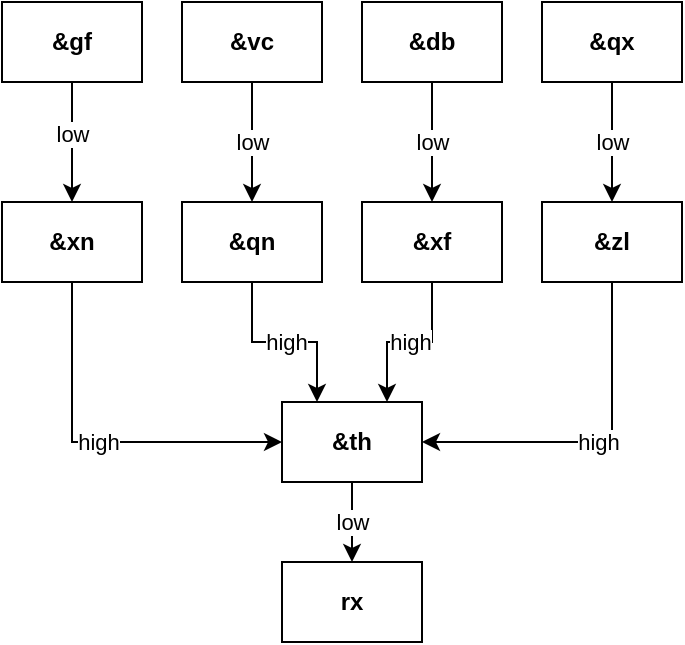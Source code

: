 <mxfile version="22.1.16" type="device" pages="5">
  <diagram name="rx" id="Zl5INFyiHqyWrr07woZi">
    <mxGraphModel dx="995" dy="591" grid="1" gridSize="10" guides="1" tooltips="1" connect="1" arrows="1" fold="1" page="1" pageScale="1" pageWidth="850" pageHeight="1100" math="0" shadow="0">
      <root>
        <mxCell id="0" />
        <mxCell id="1" parent="0" />
        <mxCell id="AuckySKjeot--S4yMJMS-1" value="rx" style="rounded=0;whiteSpace=wrap;html=1;fontStyle=1" vertex="1" parent="1">
          <mxGeometry x="410" y="350" width="70" height="40" as="geometry" />
        </mxCell>
        <mxCell id="AuckySKjeot--S4yMJMS-3" value="low" style="edgeStyle=orthogonalEdgeStyle;rounded=0;orthogonalLoop=1;jettySize=auto;html=1;exitX=0.5;exitY=1;exitDx=0;exitDy=0;entryX=0.5;entryY=0;entryDx=0;entryDy=0;" edge="1" parent="1" source="AuckySKjeot--S4yMJMS-2" target="AuckySKjeot--S4yMJMS-1">
          <mxGeometry relative="1" as="geometry" />
        </mxCell>
        <mxCell id="AuckySKjeot--S4yMJMS-2" value="&amp;amp;th" style="rounded=0;whiteSpace=wrap;html=1;fontStyle=1" vertex="1" parent="1">
          <mxGeometry x="410" y="270" width="70" height="40" as="geometry" />
        </mxCell>
        <mxCell id="AuckySKjeot--S4yMJMS-9" value="high" style="edgeStyle=orthogonalEdgeStyle;rounded=0;orthogonalLoop=1;jettySize=auto;html=1;exitX=0.5;exitY=1;exitDx=0;exitDy=0;entryX=0;entryY=0.5;entryDx=0;entryDy=0;" edge="1" parent="1" source="AuckySKjeot--S4yMJMS-4" target="AuckySKjeot--S4yMJMS-2">
          <mxGeometry relative="1" as="geometry" />
        </mxCell>
        <mxCell id="AuckySKjeot--S4yMJMS-4" value="&amp;amp;xn" style="rounded=0;whiteSpace=wrap;html=1;fontStyle=1" vertex="1" parent="1">
          <mxGeometry x="270" y="170" width="70" height="40" as="geometry" />
        </mxCell>
        <mxCell id="AuckySKjeot--S4yMJMS-8" value="high" style="edgeStyle=orthogonalEdgeStyle;rounded=0;orthogonalLoop=1;jettySize=auto;html=1;exitX=0.5;exitY=1;exitDx=0;exitDy=0;entryX=0.25;entryY=0;entryDx=0;entryDy=0;" edge="1" parent="1" source="AuckySKjeot--S4yMJMS-5" target="AuckySKjeot--S4yMJMS-2">
          <mxGeometry relative="1" as="geometry" />
        </mxCell>
        <mxCell id="AuckySKjeot--S4yMJMS-5" value="&amp;amp;qn" style="rounded=0;whiteSpace=wrap;html=1;fontStyle=1" vertex="1" parent="1">
          <mxGeometry x="360" y="170" width="70" height="40" as="geometry" />
        </mxCell>
        <mxCell id="AuckySKjeot--S4yMJMS-10" value="high" style="edgeStyle=orthogonalEdgeStyle;rounded=0;orthogonalLoop=1;jettySize=auto;html=1;exitX=0.5;exitY=1;exitDx=0;exitDy=0;entryX=0.75;entryY=0;entryDx=0;entryDy=0;" edge="1" parent="1" source="AuckySKjeot--S4yMJMS-6" target="AuckySKjeot--S4yMJMS-2">
          <mxGeometry relative="1" as="geometry" />
        </mxCell>
        <mxCell id="AuckySKjeot--S4yMJMS-6" value="&amp;amp;xf" style="rounded=0;whiteSpace=wrap;html=1;fontStyle=1" vertex="1" parent="1">
          <mxGeometry x="450" y="170" width="70" height="40" as="geometry" />
        </mxCell>
        <mxCell id="AuckySKjeot--S4yMJMS-11" value="high" style="edgeStyle=orthogonalEdgeStyle;rounded=0;orthogonalLoop=1;jettySize=auto;html=1;exitX=0.5;exitY=1;exitDx=0;exitDy=0;entryX=1;entryY=0.5;entryDx=0;entryDy=0;" edge="1" parent="1" source="AuckySKjeot--S4yMJMS-7" target="AuckySKjeot--S4yMJMS-2">
          <mxGeometry relative="1" as="geometry" />
        </mxCell>
        <mxCell id="AuckySKjeot--S4yMJMS-7" value="&amp;amp;zl" style="rounded=0;whiteSpace=wrap;html=1;fontStyle=1" vertex="1" parent="1">
          <mxGeometry x="540" y="170" width="70" height="40" as="geometry" />
        </mxCell>
        <mxCell id="AuckySKjeot--S4yMJMS-16" style="edgeStyle=orthogonalEdgeStyle;rounded=0;orthogonalLoop=1;jettySize=auto;html=1;exitX=0.5;exitY=1;exitDx=0;exitDy=0;entryX=0.5;entryY=0;entryDx=0;entryDy=0;" edge="1" parent="1" source="AuckySKjeot--S4yMJMS-12" target="AuckySKjeot--S4yMJMS-4">
          <mxGeometry relative="1" as="geometry" />
        </mxCell>
        <mxCell id="AuckySKjeot--S4yMJMS-20" value="low" style="edgeLabel;html=1;align=center;verticalAlign=middle;resizable=0;points=[];" vertex="1" connectable="0" parent="AuckySKjeot--S4yMJMS-16">
          <mxGeometry x="-0.144" relative="1" as="geometry">
            <mxPoint as="offset" />
          </mxGeometry>
        </mxCell>
        <mxCell id="AuckySKjeot--S4yMJMS-12" value="&amp;amp;gf" style="rounded=0;whiteSpace=wrap;html=1;fontStyle=1" vertex="1" parent="1">
          <mxGeometry x="270" y="70" width="70" height="40" as="geometry" />
        </mxCell>
        <mxCell id="AuckySKjeot--S4yMJMS-17" value="low" style="edgeStyle=orthogonalEdgeStyle;rounded=0;orthogonalLoop=1;jettySize=auto;html=1;exitX=0.5;exitY=1;exitDx=0;exitDy=0;entryX=0.5;entryY=0;entryDx=0;entryDy=0;" edge="1" parent="1" source="AuckySKjeot--S4yMJMS-13" target="AuckySKjeot--S4yMJMS-5">
          <mxGeometry relative="1" as="geometry" />
        </mxCell>
        <mxCell id="AuckySKjeot--S4yMJMS-13" value="&amp;amp;vc" style="rounded=0;whiteSpace=wrap;html=1;fontStyle=1" vertex="1" parent="1">
          <mxGeometry x="360" y="70" width="70" height="40" as="geometry" />
        </mxCell>
        <mxCell id="AuckySKjeot--S4yMJMS-18" value="low" style="edgeStyle=orthogonalEdgeStyle;rounded=0;orthogonalLoop=1;jettySize=auto;html=1;exitX=0.5;exitY=1;exitDx=0;exitDy=0;entryX=0.5;entryY=0;entryDx=0;entryDy=0;" edge="1" parent="1" source="AuckySKjeot--S4yMJMS-14" target="AuckySKjeot--S4yMJMS-6">
          <mxGeometry relative="1" as="geometry" />
        </mxCell>
        <mxCell id="AuckySKjeot--S4yMJMS-14" value="&amp;amp;db" style="rounded=0;whiteSpace=wrap;html=1;fontStyle=1" vertex="1" parent="1">
          <mxGeometry x="450" y="70" width="70" height="40" as="geometry" />
        </mxCell>
        <mxCell id="AuckySKjeot--S4yMJMS-19" value="low" style="edgeStyle=orthogonalEdgeStyle;rounded=0;orthogonalLoop=1;jettySize=auto;html=1;exitX=0.5;exitY=1;exitDx=0;exitDy=0;entryX=0.5;entryY=0;entryDx=0;entryDy=0;" edge="1" parent="1" source="AuckySKjeot--S4yMJMS-15" target="AuckySKjeot--S4yMJMS-7">
          <mxGeometry relative="1" as="geometry" />
        </mxCell>
        <mxCell id="AuckySKjeot--S4yMJMS-15" value="&amp;amp;qx" style="rounded=0;whiteSpace=wrap;html=1;fontStyle=1" vertex="1" parent="1">
          <mxGeometry x="540" y="70" width="70" height="40" as="geometry" />
        </mxCell>
        <mxCell id="AuckySKjeot--S4yMJMS-77" value="low" style="edgeStyle=orthogonalEdgeStyle;rounded=0;orthogonalLoop=1;jettySize=auto;html=1;exitX=0.5;exitY=0;exitDx=0;exitDy=0;entryX=0.75;entryY=1;entryDx=0;entryDy=0;" edge="1" parent="1" source="AuckySKjeot--S4yMJMS-76">
          <mxGeometry relative="1" as="geometry">
            <mxPoint x="102.5" y="-30" as="targetPoint" />
          </mxGeometry>
        </mxCell>
      </root>
    </mxGraphModel>
  </diagram>
  <diagram id="so0QNid_KabY8GoFWS67" name="gf">
    <mxGraphModel dx="2044" dy="709" grid="1" gridSize="10" guides="1" tooltips="1" connect="1" arrows="1" fold="1" page="1" pageScale="1" pageWidth="850" pageHeight="1100" math="0" shadow="0">
      <root>
        <mxCell id="0" />
        <mxCell id="1" parent="0" />
        <mxCell id="a_MaoqPjlTy-i7oE1yRO-1" value="low" style="edgeStyle=orthogonalEdgeStyle;rounded=0;orthogonalLoop=1;jettySize=auto;html=1;exitX=1;exitY=0.5;exitDx=0;exitDy=0;entryX=0;entryY=0.5;entryDx=0;entryDy=0;" edge="1" parent="1" source="a_MaoqPjlTy-i7oE1yRO-2" target="a_MaoqPjlTy-i7oE1yRO-5">
          <mxGeometry relative="1" as="geometry" />
        </mxCell>
        <mxCell id="a_MaoqPjlTy-i7oE1yRO-2" value="broadcaster" style="rounded=0;whiteSpace=wrap;html=1;fontStyle=1" vertex="1" parent="1">
          <mxGeometry x="-370" y="890" width="70" height="40" as="geometry" />
        </mxCell>
        <mxCell id="a_MaoqPjlTy-i7oE1yRO-3" value="" style="edgeStyle=orthogonalEdgeStyle;rounded=0;orthogonalLoop=1;jettySize=auto;html=1;exitX=0.5;exitY=1;exitDx=0;exitDy=0;entryX=0.5;entryY=0;entryDx=0;entryDy=0;" edge="1" parent="1" source="a_MaoqPjlTy-i7oE1yRO-5" target="a_MaoqPjlTy-i7oE1yRO-8">
          <mxGeometry relative="1" as="geometry">
            <mxPoint as="offset" />
          </mxGeometry>
        </mxCell>
        <mxCell id="a_MaoqPjlTy-i7oE1yRO-4" value="high" style="rounded=0;orthogonalLoop=1;jettySize=auto;html=1;exitX=1;exitY=1;exitDx=0;exitDy=0;entryX=0;entryY=0.25;entryDx=0;entryDy=0;" edge="1" parent="1" source="a_MaoqPjlTy-i7oE1yRO-5" target="a_MaoqPjlTy-i7oE1yRO-36">
          <mxGeometry relative="1" as="geometry" />
        </mxCell>
        <mxCell id="a_MaoqPjlTy-i7oE1yRO-5" value="sr&amp;nbsp;" style="rounded=0;whiteSpace=wrap;html=1;fontStyle=1;" vertex="1" parent="1">
          <mxGeometry x="-230" y="890" width="70" height="40" as="geometry" />
        </mxCell>
        <mxCell id="a_MaoqPjlTy-i7oE1yRO-6" style="edgeStyle=orthogonalEdgeStyle;rounded=0;orthogonalLoop=1;jettySize=auto;html=1;exitX=0.5;exitY=1;exitDx=0;exitDy=0;entryX=0.5;entryY=0;entryDx=0;entryDy=0;" edge="1" parent="1" source="a_MaoqPjlTy-i7oE1yRO-8" target="a_MaoqPjlTy-i7oE1yRO-10">
          <mxGeometry relative="1" as="geometry" />
        </mxCell>
        <mxCell id="a_MaoqPjlTy-i7oE1yRO-7" style="rounded=0;orthogonalLoop=1;jettySize=auto;html=1;exitX=1;exitY=0.5;exitDx=0;exitDy=0;entryX=0;entryY=0.5;entryDx=0;entryDy=0;" edge="1" parent="1" source="a_MaoqPjlTy-i7oE1yRO-8" target="a_MaoqPjlTy-i7oE1yRO-36">
          <mxGeometry relative="1" as="geometry" />
        </mxCell>
        <mxCell id="a_MaoqPjlTy-i7oE1yRO-8" value="vl" style="rounded=0;whiteSpace=wrap;html=1;fontStyle=1;" vertex="1" parent="1">
          <mxGeometry x="-230" y="970" width="70" height="40" as="geometry" />
        </mxCell>
        <mxCell id="a_MaoqPjlTy-i7oE1yRO-9" style="edgeStyle=orthogonalEdgeStyle;rounded=0;orthogonalLoop=1;jettySize=auto;html=1;exitX=1;exitY=0.5;exitDx=0;exitDy=0;entryX=0;entryY=0.5;entryDx=0;entryDy=0;" edge="1" parent="1" source="a_MaoqPjlTy-i7oE1yRO-10" target="a_MaoqPjlTy-i7oE1yRO-13">
          <mxGeometry relative="1" as="geometry" />
        </mxCell>
        <mxCell id="a_MaoqPjlTy-i7oE1yRO-10" value="fj" style="rounded=0;whiteSpace=wrap;html=1;fontStyle=1;" vertex="1" parent="1">
          <mxGeometry x="-230" y="1060" width="70" height="40" as="geometry" />
        </mxCell>
        <mxCell id="a_MaoqPjlTy-i7oE1yRO-11" style="edgeStyle=orthogonalEdgeStyle;rounded=0;orthogonalLoop=1;jettySize=auto;html=1;exitX=1;exitY=0.5;exitDx=0;exitDy=0;entryX=0;entryY=0.5;entryDx=0;entryDy=0;" edge="1" parent="1" source="a_MaoqPjlTy-i7oE1yRO-13" target="a_MaoqPjlTy-i7oE1yRO-16">
          <mxGeometry relative="1" as="geometry" />
        </mxCell>
        <mxCell id="a_MaoqPjlTy-i7oE1yRO-12" style="rounded=0;orthogonalLoop=1;jettySize=auto;html=1;exitX=0.5;exitY=0;exitDx=0;exitDy=0;entryX=0;entryY=0.75;entryDx=0;entryDy=0;" edge="1" parent="1" source="a_MaoqPjlTy-i7oE1yRO-13" target="a_MaoqPjlTy-i7oE1yRO-36">
          <mxGeometry relative="1" as="geometry" />
        </mxCell>
        <mxCell id="a_MaoqPjlTy-i7oE1yRO-13" value="zd" style="rounded=0;whiteSpace=wrap;html=1;fontStyle=1" vertex="1" parent="1">
          <mxGeometry x="-110" y="1060" width="70" height="40" as="geometry" />
        </mxCell>
        <mxCell id="a_MaoqPjlTy-i7oE1yRO-14" style="edgeStyle=orthogonalEdgeStyle;rounded=0;orthogonalLoop=1;jettySize=auto;html=1;exitX=1;exitY=0.5;exitDx=0;exitDy=0;entryX=0;entryY=0.5;entryDx=0;entryDy=0;" edge="1" parent="1" source="a_MaoqPjlTy-i7oE1yRO-16" target="a_MaoqPjlTy-i7oE1yRO-19">
          <mxGeometry relative="1" as="geometry" />
        </mxCell>
        <mxCell id="a_MaoqPjlTy-i7oE1yRO-15" style="rounded=0;orthogonalLoop=1;jettySize=auto;html=1;exitX=0.5;exitY=0;exitDx=0;exitDy=0;entryX=0.5;entryY=1;entryDx=0;entryDy=0;" edge="1" parent="1" source="a_MaoqPjlTy-i7oE1yRO-16" target="a_MaoqPjlTy-i7oE1yRO-36">
          <mxGeometry relative="1" as="geometry" />
        </mxCell>
        <mxCell id="a_MaoqPjlTy-i7oE1yRO-16" value="ln" style="rounded=0;whiteSpace=wrap;html=1;fontStyle=1" vertex="1" parent="1">
          <mxGeometry x="10" y="1060" width="70" height="40" as="geometry" />
        </mxCell>
        <mxCell id="a_MaoqPjlTy-i7oE1yRO-17" style="edgeStyle=orthogonalEdgeStyle;rounded=0;orthogonalLoop=1;jettySize=auto;html=1;exitX=1;exitY=0.5;exitDx=0;exitDy=0;entryX=0;entryY=0.5;entryDx=0;entryDy=0;" edge="1" parent="1" source="a_MaoqPjlTy-i7oE1yRO-19" target="a_MaoqPjlTy-i7oE1yRO-21">
          <mxGeometry relative="1" as="geometry" />
        </mxCell>
        <mxCell id="a_MaoqPjlTy-i7oE1yRO-18" style="rounded=0;orthogonalLoop=1;jettySize=auto;html=1;exitX=0.5;exitY=0;exitDx=0;exitDy=0;entryX=1;entryY=1;entryDx=0;entryDy=0;" edge="1" parent="1" source="a_MaoqPjlTy-i7oE1yRO-19" target="a_MaoqPjlTy-i7oE1yRO-36">
          <mxGeometry relative="1" as="geometry" />
        </mxCell>
        <mxCell id="a_MaoqPjlTy-i7oE1yRO-19" value="qq" style="rounded=0;whiteSpace=wrap;html=1;fontStyle=1" vertex="1" parent="1">
          <mxGeometry x="140" y="1060" width="70" height="40" as="geometry" />
        </mxCell>
        <mxCell id="a_MaoqPjlTy-i7oE1yRO-20" style="edgeStyle=orthogonalEdgeStyle;rounded=0;orthogonalLoop=1;jettySize=auto;html=1;exitX=0.5;exitY=0;exitDx=0;exitDy=0;entryX=0.5;entryY=1;entryDx=0;entryDy=0;" edge="1" parent="1" source="a_MaoqPjlTy-i7oE1yRO-21" target="a_MaoqPjlTy-i7oE1yRO-24">
          <mxGeometry relative="1" as="geometry" />
        </mxCell>
        <mxCell id="a_MaoqPjlTy-i7oE1yRO-21" value="qm" style="rounded=0;whiteSpace=wrap;html=1;fontStyle=1;" vertex="1" parent="1">
          <mxGeometry x="260" y="1060" width="70" height="40" as="geometry" />
        </mxCell>
        <mxCell id="a_MaoqPjlTy-i7oE1yRO-22" style="edgeStyle=orthogonalEdgeStyle;rounded=0;orthogonalLoop=1;jettySize=auto;html=1;exitX=0.5;exitY=0;exitDx=0;exitDy=0;entryX=0.5;entryY=1;entryDx=0;entryDy=0;" edge="1" parent="1" source="a_MaoqPjlTy-i7oE1yRO-24" target="a_MaoqPjlTy-i7oE1yRO-27">
          <mxGeometry relative="1" as="geometry" />
        </mxCell>
        <mxCell id="a_MaoqPjlTy-i7oE1yRO-23" style="rounded=0;orthogonalLoop=1;jettySize=auto;html=1;exitX=0;exitY=0.5;exitDx=0;exitDy=0;entryX=1;entryY=0.5;entryDx=0;entryDy=0;" edge="1" parent="1" source="a_MaoqPjlTy-i7oE1yRO-24" target="a_MaoqPjlTy-i7oE1yRO-36">
          <mxGeometry relative="1" as="geometry" />
        </mxCell>
        <mxCell id="a_MaoqPjlTy-i7oE1yRO-24" value="gm" style="rounded=0;whiteSpace=wrap;html=1;fontStyle=1" vertex="1" parent="1">
          <mxGeometry x="260" y="970" width="70" height="40" as="geometry" />
        </mxCell>
        <mxCell id="a_MaoqPjlTy-i7oE1yRO-25" style="edgeStyle=orthogonalEdgeStyle;rounded=0;orthogonalLoop=1;jettySize=auto;html=1;exitX=0;exitY=0.5;exitDx=0;exitDy=0;entryX=1;entryY=0.5;entryDx=0;entryDy=0;" edge="1" parent="1" source="a_MaoqPjlTy-i7oE1yRO-27" target="a_MaoqPjlTy-i7oE1yRO-30">
          <mxGeometry relative="1" as="geometry" />
        </mxCell>
        <mxCell id="a_MaoqPjlTy-i7oE1yRO-26" style="rounded=0;orthogonalLoop=1;jettySize=auto;html=1;exitX=0;exitY=1;exitDx=0;exitDy=0;entryX=1;entryY=0;entryDx=0;entryDy=0;" edge="1" parent="1" source="a_MaoqPjlTy-i7oE1yRO-27" target="a_MaoqPjlTy-i7oE1yRO-36">
          <mxGeometry relative="1" as="geometry" />
        </mxCell>
        <mxCell id="a_MaoqPjlTy-i7oE1yRO-27" value="tj" style="rounded=0;whiteSpace=wrap;html=1;fontStyle=1" vertex="1" parent="1">
          <mxGeometry x="260" y="890" width="70" height="40" as="geometry" />
        </mxCell>
        <mxCell id="a_MaoqPjlTy-i7oE1yRO-28" style="edgeStyle=orthogonalEdgeStyle;rounded=0;orthogonalLoop=1;jettySize=auto;html=1;exitX=0;exitY=0.5;exitDx=0;exitDy=0;entryX=1;entryY=0.5;entryDx=0;entryDy=0;" edge="1" parent="1" source="a_MaoqPjlTy-i7oE1yRO-30" target="a_MaoqPjlTy-i7oE1yRO-33">
          <mxGeometry relative="1" as="geometry" />
        </mxCell>
        <mxCell id="a_MaoqPjlTy-i7oE1yRO-29" style="rounded=0;orthogonalLoop=1;jettySize=auto;html=1;exitX=0.5;exitY=1;exitDx=0;exitDy=0;entryX=0.75;entryY=0;entryDx=0;entryDy=0;" edge="1" parent="1" source="a_MaoqPjlTy-i7oE1yRO-30" target="a_MaoqPjlTy-i7oE1yRO-36">
          <mxGeometry relative="1" as="geometry" />
        </mxCell>
        <mxCell id="a_MaoqPjlTy-i7oE1yRO-30" value="lc" style="rounded=0;whiteSpace=wrap;html=1;fontStyle=1" vertex="1" parent="1">
          <mxGeometry x="135" y="890" width="70" height="40" as="geometry" />
        </mxCell>
        <mxCell id="a_MaoqPjlTy-i7oE1yRO-31" style="edgeStyle=orthogonalEdgeStyle;rounded=0;orthogonalLoop=1;jettySize=auto;html=1;exitX=0;exitY=0.5;exitDx=0;exitDy=0;entryX=1;entryY=0.5;entryDx=0;entryDy=0;" edge="1" parent="1" source="a_MaoqPjlTy-i7oE1yRO-33" target="a_MaoqPjlTy-i7oE1yRO-35">
          <mxGeometry relative="1" as="geometry" />
        </mxCell>
        <mxCell id="a_MaoqPjlTy-i7oE1yRO-32" style="rounded=0;orthogonalLoop=1;jettySize=auto;html=1;exitX=0.5;exitY=1;exitDx=0;exitDy=0;entryX=0.5;entryY=0;entryDx=0;entryDy=0;" edge="1" parent="1" source="a_MaoqPjlTy-i7oE1yRO-33" target="a_MaoqPjlTy-i7oE1yRO-36">
          <mxGeometry relative="1" as="geometry" />
        </mxCell>
        <mxCell id="a_MaoqPjlTy-i7oE1yRO-33" value="fn" style="rounded=0;whiteSpace=wrap;html=1;fontStyle=1" vertex="1" parent="1">
          <mxGeometry x="10" y="890" width="70" height="40" as="geometry" />
        </mxCell>
        <mxCell id="a_MaoqPjlTy-i7oE1yRO-34" style="rounded=0;orthogonalLoop=1;jettySize=auto;html=1;exitX=0.5;exitY=1;exitDx=0;exitDy=0;entryX=0.25;entryY=0;entryDx=0;entryDy=0;" edge="1" parent="1" source="a_MaoqPjlTy-i7oE1yRO-35" target="a_MaoqPjlTy-i7oE1yRO-36">
          <mxGeometry relative="1" as="geometry" />
        </mxCell>
        <mxCell id="a_MaoqPjlTy-i7oE1yRO-35" value="pr" style="rounded=0;whiteSpace=wrap;html=1;fontStyle=1;" vertex="1" parent="1">
          <mxGeometry x="-110" y="890" width="70" height="40" as="geometry" />
        </mxCell>
        <mxCell id="a_MaoqPjlTy-i7oE1yRO-36" value="&amp;amp;gf" style="rounded=0;whiteSpace=wrap;html=1;fontStyle=1" vertex="1" parent="1">
          <mxGeometry x="10" y="980" width="70" height="40" as="geometry" />
        </mxCell>
        <mxCell id="a_MaoqPjlTy-i7oE1yRO-37" value="8" style="text;html=1;align=center;verticalAlign=middle;resizable=0;points=[];autosize=1;strokeColor=none;fillColor=none;" vertex="1" parent="1">
          <mxGeometry x="-85" y="1108" width="30" height="30" as="geometry" />
        </mxCell>
        <mxCell id="a_MaoqPjlTy-i7oE1yRO-38" value="4" style="text;html=1;align=center;verticalAlign=middle;resizable=0;points=[];autosize=1;strokeColor=none;fillColor=none;" vertex="1" parent="1">
          <mxGeometry x="-205" y="1098" width="30" height="30" as="geometry" />
        </mxCell>
        <mxCell id="a_MaoqPjlTy-i7oE1yRO-39" value="2" style="text;html=1;align=center;verticalAlign=middle;resizable=0;points=[];autosize=1;strokeColor=none;fillColor=none;" vertex="1" parent="1">
          <mxGeometry x="-275" y="968" width="30" height="30" as="geometry" />
        </mxCell>
        <mxCell id="a_MaoqPjlTy-i7oE1yRO-40" value="1" style="text;html=1;align=center;verticalAlign=middle;resizable=0;points=[];autosize=1;strokeColor=none;fillColor=none;" vertex="1" parent="1">
          <mxGeometry x="-245" y="858" width="30" height="30" as="geometry" />
        </mxCell>
        <mxCell id="a_MaoqPjlTy-i7oE1yRO-41" value="16" style="text;html=1;align=center;verticalAlign=middle;resizable=0;points=[];autosize=1;strokeColor=none;fillColor=none;" vertex="1" parent="1">
          <mxGeometry x="30" y="1108" width="40" height="30" as="geometry" />
        </mxCell>
        <mxCell id="a_MaoqPjlTy-i7oE1yRO-42" value="32" style="text;html=1;align=center;verticalAlign=middle;resizable=0;points=[];autosize=1;strokeColor=none;fillColor=none;" vertex="1" parent="1">
          <mxGeometry x="165" y="1108" width="40" height="30" as="geometry" />
        </mxCell>
        <mxCell id="a_MaoqPjlTy-i7oE1yRO-43" value="64" style="text;html=1;align=center;verticalAlign=middle;resizable=0;points=[];autosize=1;strokeColor=none;fillColor=none;" vertex="1" parent="1">
          <mxGeometry x="290" y="1108" width="40" height="30" as="geometry" />
        </mxCell>
        <mxCell id="a_MaoqPjlTy-i7oE1yRO-44" value="128" style="text;html=1;align=center;verticalAlign=middle;resizable=0;points=[];autosize=1;strokeColor=none;fillColor=none;" vertex="1" parent="1">
          <mxGeometry x="345" y="980" width="40" height="30" as="geometry" />
        </mxCell>
        <mxCell id="a_MaoqPjlTy-i7oE1yRO-45" value="256" style="text;html=1;align=center;verticalAlign=middle;resizable=0;points=[];autosize=1;strokeColor=none;fillColor=none;" vertex="1" parent="1">
          <mxGeometry x="350" y="898" width="40" height="30" as="geometry" />
        </mxCell>
        <mxCell id="a_MaoqPjlTy-i7oE1yRO-46" value="512" style="text;html=1;align=center;verticalAlign=middle;resizable=0;points=[];autosize=1;strokeColor=none;fillColor=none;" vertex="1" parent="1">
          <mxGeometry x="150" y="858" width="40" height="30" as="geometry" />
        </mxCell>
        <mxCell id="a_MaoqPjlTy-i7oE1yRO-47" value="1024" style="text;html=1;align=center;verticalAlign=middle;resizable=0;points=[];autosize=1;strokeColor=none;fillColor=none;" vertex="1" parent="1">
          <mxGeometry x="15" y="848" width="50" height="30" as="geometry" />
        </mxCell>
        <mxCell id="a_MaoqPjlTy-i7oE1yRO-48" value="2048" style="text;html=1;align=center;verticalAlign=middle;resizable=0;points=[];autosize=1;strokeColor=none;fillColor=none;" vertex="1" parent="1">
          <mxGeometry x="-100" y="858" width="50" height="30" as="geometry" />
        </mxCell>
        <mxCell id="a_MaoqPjlTy-i7oE1yRO-49" value="4027" style="text;html=1;align=center;verticalAlign=middle;resizable=0;points=[];autosize=1;strokeColor=none;fillColor=none;" vertex="1" parent="1">
          <mxGeometry x="-465" y="908" width="50" height="30" as="geometry" />
        </mxCell>
      </root>
    </mxGraphModel>
  </diagram>
  <diagram id="8If1AadiGQSUwruzxpRD" name="vc">
    <mxGraphModel dx="2044" dy="-391" grid="1" gridSize="10" guides="1" tooltips="1" connect="1" arrows="1" fold="1" page="1" pageScale="1" pageWidth="850" pageHeight="1100" math="0" shadow="0">
      <root>
        <mxCell id="0" />
        <mxCell id="1" parent="0" />
        <mxCell id="zRxm0ULw4DizW8yBJC1O-1" style="edgeStyle=orthogonalEdgeStyle;rounded=0;orthogonalLoop=1;jettySize=auto;html=1;exitX=0.5;exitY=0;exitDx=0;exitDy=0;entryX=0.5;entryY=1;entryDx=0;entryDy=0;" edge="1" parent="1" source="zRxm0ULw4DizW8yBJC1O-3" target="zRxm0ULw4DizW8yBJC1O-11">
          <mxGeometry relative="1" as="geometry" />
        </mxCell>
        <mxCell id="zRxm0ULw4DizW8yBJC1O-2" style="rounded=0;orthogonalLoop=1;jettySize=auto;html=1;exitX=0;exitY=0;exitDx=0;exitDy=0;entryX=1;entryY=1;entryDx=0;entryDy=0;" edge="1" parent="1" source="zRxm0ULw4DizW8yBJC1O-3" target="zRxm0ULw4DizW8yBJC1O-33">
          <mxGeometry relative="1" as="geometry" />
        </mxCell>
        <mxCell id="zRxm0ULw4DizW8yBJC1O-3" value="vz" style="rounded=0;whiteSpace=wrap;html=1;fontStyle=1" vertex="1" parent="1">
          <mxGeometry x="200" y="1350" width="70" height="40" as="geometry" />
        </mxCell>
        <mxCell id="zRxm0ULw4DizW8yBJC1O-4" style="rounded=0;orthogonalLoop=1;jettySize=auto;html=1;exitX=0.5;exitY=1;exitDx=0;exitDy=0;entryX=0;entryY=0;entryDx=0;entryDy=0;" edge="1" parent="1" source="zRxm0ULw4DizW8yBJC1O-5" target="zRxm0ULw4DizW8yBJC1O-33">
          <mxGeometry relative="1" as="geometry" />
        </mxCell>
        <mxCell id="zRxm0ULw4DizW8yBJC1O-5" value="qk" style="rounded=0;whiteSpace=wrap;html=1;fontStyle=1" vertex="1" parent="1">
          <mxGeometry x="-70" y="1210" width="70" height="40" as="geometry" />
        </mxCell>
        <mxCell id="zRxm0ULw4DizW8yBJC1O-6" style="edgeStyle=orthogonalEdgeStyle;rounded=0;orthogonalLoop=1;jettySize=auto;html=1;exitX=1;exitY=0.5;exitDx=0;exitDy=0;entryX=0;entryY=0.5;entryDx=0;entryDy=0;" edge="1" parent="1" source="zRxm0ULw4DizW8yBJC1O-8" target="zRxm0ULw4DizW8yBJC1O-22">
          <mxGeometry relative="1" as="geometry" />
        </mxCell>
        <mxCell id="zRxm0ULw4DizW8yBJC1O-7" style="rounded=0;orthogonalLoop=1;jettySize=auto;html=1;exitX=0.5;exitY=0;exitDx=0;exitDy=0;entryX=0.5;entryY=1;entryDx=0;entryDy=0;" edge="1" parent="1" source="zRxm0ULw4DizW8yBJC1O-8" target="zRxm0ULw4DizW8yBJC1O-33">
          <mxGeometry relative="1" as="geometry" />
        </mxCell>
        <mxCell id="zRxm0ULw4DizW8yBJC1O-8" value="sb" style="rounded=0;whiteSpace=wrap;html=1;fontStyle=1" vertex="1" parent="1">
          <mxGeometry x="20" y="1350" width="70" height="40" as="geometry" />
        </mxCell>
        <mxCell id="zRxm0ULw4DizW8yBJC1O-9" style="edgeStyle=orthogonalEdgeStyle;rounded=0;orthogonalLoop=1;jettySize=auto;html=1;exitX=0.5;exitY=0;exitDx=0;exitDy=0;entryX=0.5;entryY=1;entryDx=0;entryDy=0;" edge="1" parent="1" source="zRxm0ULw4DizW8yBJC1O-11" target="zRxm0ULw4DizW8yBJC1O-32">
          <mxGeometry relative="1" as="geometry" />
        </mxCell>
        <mxCell id="zRxm0ULw4DizW8yBJC1O-10" style="rounded=0;orthogonalLoop=1;jettySize=auto;html=1;exitX=0;exitY=0.5;exitDx=0;exitDy=0;entryX=1;entryY=0.5;entryDx=0;entryDy=0;" edge="1" parent="1" source="zRxm0ULw4DizW8yBJC1O-11" target="zRxm0ULw4DizW8yBJC1O-33">
          <mxGeometry relative="1" as="geometry" />
        </mxCell>
        <mxCell id="zRxm0ULw4DizW8yBJC1O-11" value="cr" style="rounded=0;whiteSpace=wrap;html=1;fontStyle=1" vertex="1" parent="1">
          <mxGeometry x="200" y="1280" width="70" height="40" as="geometry" />
        </mxCell>
        <mxCell id="zRxm0ULw4DizW8yBJC1O-12" style="edgeStyle=orthogonalEdgeStyle;rounded=0;orthogonalLoop=1;jettySize=auto;html=1;exitX=0;exitY=0.5;exitDx=0;exitDy=0;" edge="1" parent="1" source="zRxm0ULw4DizW8yBJC1O-14" target="zRxm0ULw4DizW8yBJC1O-5">
          <mxGeometry relative="1" as="geometry" />
        </mxCell>
        <mxCell id="zRxm0ULw4DizW8yBJC1O-13" style="rounded=0;orthogonalLoop=1;jettySize=auto;html=1;exitX=0.5;exitY=1;exitDx=0;exitDy=0;entryX=0.5;entryY=0;entryDx=0;entryDy=0;" edge="1" parent="1" source="zRxm0ULw4DizW8yBJC1O-14" target="zRxm0ULw4DizW8yBJC1O-33">
          <mxGeometry relative="1" as="geometry" />
        </mxCell>
        <mxCell id="zRxm0ULw4DizW8yBJC1O-14" value="pm" style="rounded=0;whiteSpace=wrap;html=1;fontStyle=1" vertex="1" parent="1">
          <mxGeometry x="20" y="1210" width="70" height="40" as="geometry" />
        </mxCell>
        <mxCell id="zRxm0ULw4DizW8yBJC1O-15" style="edgeStyle=orthogonalEdgeStyle;rounded=0;orthogonalLoop=1;jettySize=auto;html=1;exitX=0;exitY=0.5;exitDx=0;exitDy=0;entryX=1;entryY=0.5;entryDx=0;entryDy=0;" edge="1" parent="1" source="zRxm0ULw4DizW8yBJC1O-17" target="zRxm0ULw4DizW8yBJC1O-14">
          <mxGeometry relative="1" as="geometry" />
        </mxCell>
        <mxCell id="zRxm0ULw4DizW8yBJC1O-16" style="rounded=0;orthogonalLoop=1;jettySize=auto;html=1;exitX=0.5;exitY=1;exitDx=0;exitDy=0;entryX=1;entryY=0;entryDx=0;entryDy=0;" edge="1" parent="1" source="zRxm0ULw4DizW8yBJC1O-17" target="zRxm0ULw4DizW8yBJC1O-33">
          <mxGeometry relative="1" as="geometry" />
        </mxCell>
        <mxCell id="zRxm0ULw4DizW8yBJC1O-17" value="cd" style="rounded=0;whiteSpace=wrap;html=1;fontStyle=1" vertex="1" parent="1">
          <mxGeometry x="110" y="1210" width="70" height="40" as="geometry" />
        </mxCell>
        <mxCell id="zRxm0ULw4DizW8yBJC1O-18" style="edgeStyle=orthogonalEdgeStyle;rounded=0;orthogonalLoop=1;jettySize=auto;html=1;exitX=0.5;exitY=1;exitDx=0;exitDy=0;entryX=0.5;entryY=0;entryDx=0;entryDy=0;" edge="1" parent="1" source="zRxm0ULw4DizW8yBJC1O-20" target="zRxm0ULw4DizW8yBJC1O-28">
          <mxGeometry relative="1" as="geometry" />
        </mxCell>
        <mxCell id="zRxm0ULw4DizW8yBJC1O-19" style="rounded=0;orthogonalLoop=1;jettySize=auto;html=1;exitX=1;exitY=1;exitDx=0;exitDy=0;entryX=0;entryY=0.25;entryDx=0;entryDy=0;" edge="1" parent="1" source="zRxm0ULw4DizW8yBJC1O-20" target="zRxm0ULw4DizW8yBJC1O-33">
          <mxGeometry relative="1" as="geometry" />
        </mxCell>
        <mxCell id="zRxm0ULw4DizW8yBJC1O-20" value="hd" style="rounded=0;whiteSpace=wrap;html=1;fontStyle=1" vertex="1" parent="1">
          <mxGeometry x="-170" y="1210" width="70" height="40" as="geometry" />
        </mxCell>
        <mxCell id="zRxm0ULw4DizW8yBJC1O-21" style="edgeStyle=orthogonalEdgeStyle;rounded=0;orthogonalLoop=1;jettySize=auto;html=1;exitX=1;exitY=0.5;exitDx=0;exitDy=0;entryX=0;entryY=0.5;entryDx=0;entryDy=0;" edge="1" parent="1" source="zRxm0ULw4DizW8yBJC1O-22" target="zRxm0ULw4DizW8yBJC1O-3">
          <mxGeometry relative="1" as="geometry" />
        </mxCell>
        <mxCell id="zRxm0ULw4DizW8yBJC1O-22" value="ks" style="rounded=0;whiteSpace=wrap;html=1;fontStyle=1;" vertex="1" parent="1">
          <mxGeometry x="110" y="1350" width="70" height="40" as="geometry" />
        </mxCell>
        <mxCell id="zRxm0ULw4DizW8yBJC1O-23" style="edgeStyle=orthogonalEdgeStyle;rounded=0;orthogonalLoop=1;jettySize=auto;html=1;exitX=1;exitY=0.5;exitDx=0;exitDy=0;entryX=0;entryY=0.5;entryDx=0;entryDy=0;" edge="1" parent="1" source="zRxm0ULw4DizW8yBJC1O-24" target="zRxm0ULw4DizW8yBJC1O-8">
          <mxGeometry relative="1" as="geometry" />
        </mxCell>
        <mxCell id="zRxm0ULw4DizW8yBJC1O-24" value="lr" style="rounded=0;whiteSpace=wrap;html=1;fontStyle=1;" vertex="1" parent="1">
          <mxGeometry x="-70" y="1350" width="70" height="40" as="geometry" />
        </mxCell>
        <mxCell id="zRxm0ULw4DizW8yBJC1O-25" style="edgeStyle=orthogonalEdgeStyle;rounded=0;orthogonalLoop=1;jettySize=auto;html=1;exitX=1;exitY=0.5;exitDx=0;exitDy=0;" edge="1" parent="1" source="zRxm0ULw4DizW8yBJC1O-26" target="zRxm0ULw4DizW8yBJC1O-24">
          <mxGeometry relative="1" as="geometry" />
        </mxCell>
        <mxCell id="zRxm0ULw4DizW8yBJC1O-26" value="hv" style="rounded=0;whiteSpace=wrap;html=1;fontStyle=1;" vertex="1" parent="1">
          <mxGeometry x="-170" y="1350" width="70" height="40" as="geometry" />
        </mxCell>
        <mxCell id="zRxm0ULw4DizW8yBJC1O-27" style="edgeStyle=orthogonalEdgeStyle;rounded=0;orthogonalLoop=1;jettySize=auto;html=1;exitX=0.5;exitY=1;exitDx=0;exitDy=0;" edge="1" parent="1" source="zRxm0ULw4DizW8yBJC1O-28" target="zRxm0ULw4DizW8yBJC1O-26">
          <mxGeometry relative="1" as="geometry" />
        </mxCell>
        <mxCell id="zRxm0ULw4DizW8yBJC1O-28" value="nh" style="rounded=0;whiteSpace=wrap;html=1;fontStyle=1;" vertex="1" parent="1">
          <mxGeometry x="-170" y="1280" width="70" height="40" as="geometry" />
        </mxCell>
        <mxCell id="zRxm0ULw4DizW8yBJC1O-29" style="edgeStyle=orthogonalEdgeStyle;rounded=0;orthogonalLoop=1;jettySize=auto;html=1;exitX=1;exitY=0.5;exitDx=0;exitDy=0;entryX=0;entryY=0.5;entryDx=0;entryDy=0;" edge="1" parent="1" source="zRxm0ULw4DizW8yBJC1O-30" target="zRxm0ULw4DizW8yBJC1O-20">
          <mxGeometry relative="1" as="geometry" />
        </mxCell>
        <mxCell id="zRxm0ULw4DizW8yBJC1O-30" value="broadcaster" style="rounded=0;whiteSpace=wrap;html=1;fontStyle=1" vertex="1" parent="1">
          <mxGeometry x="-270" y="1210" width="70" height="40" as="geometry" />
        </mxCell>
        <mxCell id="zRxm0ULw4DizW8yBJC1O-31" style="edgeStyle=orthogonalEdgeStyle;rounded=0;orthogonalLoop=1;jettySize=auto;html=1;exitX=0;exitY=0.5;exitDx=0;exitDy=0;entryX=1;entryY=0.5;entryDx=0;entryDy=0;" edge="1" parent="1" source="zRxm0ULw4DizW8yBJC1O-32" target="zRxm0ULw4DizW8yBJC1O-17">
          <mxGeometry relative="1" as="geometry" />
        </mxCell>
        <mxCell id="zRxm0ULw4DizW8yBJC1O-32" value="gx" style="rounded=0;whiteSpace=wrap;html=1;fontStyle=1;" vertex="1" parent="1">
          <mxGeometry x="200" y="1210" width="70" height="40" as="geometry" />
        </mxCell>
        <mxCell id="zRxm0ULw4DizW8yBJC1O-33" value="&amp;amp;vc" style="rounded=0;whiteSpace=wrap;html=1;fontStyle=1" vertex="1" parent="1">
          <mxGeometry x="20" y="1280" width="70" height="40" as="geometry" />
        </mxCell>
        <mxCell id="zRxm0ULw4DizW8yBJC1O-34" value="3793" style="text;html=1;align=center;verticalAlign=middle;resizable=0;points=[];autosize=1;strokeColor=none;fillColor=none;" vertex="1" parent="1">
          <mxGeometry x="-340" y="1230" width="50" height="30" as="geometry" />
        </mxCell>
        <mxCell id="zRxm0ULw4DizW8yBJC1O-35" value="4" style="text;html=1;align=center;verticalAlign=middle;resizable=0;points=[];autosize=1;strokeColor=none;fillColor=none;" vertex="1" parent="1">
          <mxGeometry x="-145" y="1398" width="30" height="30" as="geometry" />
        </mxCell>
        <mxCell id="zRxm0ULw4DizW8yBJC1O-36" value="8" style="text;html=1;align=center;verticalAlign=middle;resizable=0;points=[];autosize=1;strokeColor=none;fillColor=none;" vertex="1" parent="1">
          <mxGeometry x="-55" y="1388" width="30" height="30" as="geometry" />
        </mxCell>
        <mxCell id="zRxm0ULw4DizW8yBJC1O-37" value="16" style="text;html=1;align=center;verticalAlign=middle;resizable=0;points=[];autosize=1;strokeColor=none;fillColor=none;" vertex="1" parent="1">
          <mxGeometry x="40" y="1398" width="40" height="30" as="geometry" />
        </mxCell>
        <mxCell id="zRxm0ULw4DizW8yBJC1O-38" value="32" style="text;html=1;align=center;verticalAlign=middle;resizable=0;points=[];autosize=1;strokeColor=none;fillColor=none;" vertex="1" parent="1">
          <mxGeometry x="110" y="1398" width="40" height="30" as="geometry" />
        </mxCell>
        <mxCell id="zRxm0ULw4DizW8yBJC1O-39" value="64" style="text;html=1;align=center;verticalAlign=middle;resizable=0;points=[];autosize=1;strokeColor=none;fillColor=none;" vertex="1" parent="1">
          <mxGeometry x="210" y="1388" width="40" height="30" as="geometry" />
        </mxCell>
      </root>
    </mxGraphModel>
  </diagram>
  <diagram id="v40QdKVTreec8HpC226i" name="db">
    <mxGraphModel dx="2044" dy="-391" grid="1" gridSize="10" guides="1" tooltips="1" connect="1" arrows="1" fold="1" page="1" pageScale="1" pageWidth="850" pageHeight="1100" math="0" shadow="0">
      <root>
        <mxCell id="0" />
        <mxCell id="1" parent="0" />
        <mxCell id="cFusy2m4-B8imPZsZdp--1" style="edgeStyle=orthogonalEdgeStyle;rounded=0;orthogonalLoop=1;jettySize=auto;html=1;exitX=0.5;exitY=0;exitDx=0;exitDy=0;entryX=0.5;entryY=1;entryDx=0;entryDy=0;" edge="1" parent="1" source="cFusy2m4-B8imPZsZdp--3" target="cFusy2m4-B8imPZsZdp--10">
          <mxGeometry relative="1" as="geometry" />
        </mxCell>
        <mxCell id="cFusy2m4-B8imPZsZdp--2" style="rounded=0;orthogonalLoop=1;jettySize=auto;html=1;exitX=0;exitY=0;exitDx=0;exitDy=0;entryX=1;entryY=1;entryDx=0;entryDy=0;" edge="1" parent="1" source="cFusy2m4-B8imPZsZdp--3" target="cFusy2m4-B8imPZsZdp--34">
          <mxGeometry relative="1" as="geometry" />
        </mxCell>
        <mxCell id="cFusy2m4-B8imPZsZdp--3" value="pl" style="rounded=0;whiteSpace=wrap;html=1;fontStyle=1" vertex="1" parent="1">
          <mxGeometry x="200" y="1590" width="70" height="40" as="geometry" />
        </mxCell>
        <mxCell id="cFusy2m4-B8imPZsZdp--4" style="rounded=0;orthogonalLoop=1;jettySize=auto;html=1;exitX=0.5;exitY=1;exitDx=0;exitDy=0;entryX=0;entryY=0;entryDx=0;entryDy=0;" edge="1" parent="1" source="cFusy2m4-B8imPZsZdp--5" target="cFusy2m4-B8imPZsZdp--34">
          <mxGeometry relative="1" as="geometry" />
        </mxCell>
        <mxCell id="cFusy2m4-B8imPZsZdp--5" value="xm" style="rounded=0;whiteSpace=wrap;html=1;fontStyle=1" vertex="1" parent="1">
          <mxGeometry x="-70" y="1450" width="70" height="40" as="geometry" />
        </mxCell>
        <mxCell id="cFusy2m4-B8imPZsZdp--6" style="edgeStyle=orthogonalEdgeStyle;rounded=0;orthogonalLoop=1;jettySize=auto;html=1;exitX=1;exitY=0.5;exitDx=0;exitDy=0;entryX=0;entryY=0.5;entryDx=0;entryDy=0;" edge="1" parent="1" source="cFusy2m4-B8imPZsZdp--8" target="cFusy2m4-B8imPZsZdp--21">
          <mxGeometry relative="1" as="geometry" />
        </mxCell>
        <mxCell id="cFusy2m4-B8imPZsZdp--7" style="rounded=0;orthogonalLoop=1;jettySize=auto;html=1;exitX=0.5;exitY=0;exitDx=0;exitDy=0;entryX=0.5;entryY=1;entryDx=0;entryDy=0;" edge="1" parent="1" source="cFusy2m4-B8imPZsZdp--8" target="cFusy2m4-B8imPZsZdp--34">
          <mxGeometry relative="1" as="geometry" />
        </mxCell>
        <mxCell id="cFusy2m4-B8imPZsZdp--8" value="nn" style="rounded=0;whiteSpace=wrap;html=1;fontStyle=1" vertex="1" parent="1">
          <mxGeometry x="20" y="1590" width="70" height="40" as="geometry" />
        </mxCell>
        <mxCell id="cFusy2m4-B8imPZsZdp--9" style="edgeStyle=orthogonalEdgeStyle;rounded=0;orthogonalLoop=1;jettySize=auto;html=1;exitX=0.5;exitY=0;exitDx=0;exitDy=0;entryX=0.5;entryY=1;entryDx=0;entryDy=0;" edge="1" parent="1" source="cFusy2m4-B8imPZsZdp--10" target="cFusy2m4-B8imPZsZdp--33">
          <mxGeometry relative="1" as="geometry" />
        </mxCell>
        <mxCell id="cFusy2m4-B8imPZsZdp--10" value="sf" style="rounded=0;whiteSpace=wrap;html=1;fontStyle=1" vertex="1" parent="1">
          <mxGeometry x="200" y="1520" width="70" height="40" as="geometry" />
        </mxCell>
        <mxCell id="cFusy2m4-B8imPZsZdp--11" style="edgeStyle=orthogonalEdgeStyle;rounded=0;orthogonalLoop=1;jettySize=auto;html=1;exitX=0;exitY=0.5;exitDx=0;exitDy=0;" edge="1" parent="1" source="cFusy2m4-B8imPZsZdp--13" target="cFusy2m4-B8imPZsZdp--5">
          <mxGeometry relative="1" as="geometry" />
        </mxCell>
        <mxCell id="cFusy2m4-B8imPZsZdp--12" style="rounded=0;orthogonalLoop=1;jettySize=auto;html=1;exitX=0.5;exitY=1;exitDx=0;exitDy=0;entryX=0.5;entryY=0;entryDx=0;entryDy=0;" edge="1" parent="1" source="cFusy2m4-B8imPZsZdp--13" target="cFusy2m4-B8imPZsZdp--34">
          <mxGeometry relative="1" as="geometry" />
        </mxCell>
        <mxCell id="cFusy2m4-B8imPZsZdp--13" value="qj" style="rounded=0;whiteSpace=wrap;html=1;fontStyle=1" vertex="1" parent="1">
          <mxGeometry x="20" y="1450" width="70" height="40" as="geometry" />
        </mxCell>
        <mxCell id="cFusy2m4-B8imPZsZdp--14" style="edgeStyle=orthogonalEdgeStyle;rounded=0;orthogonalLoop=1;jettySize=auto;html=1;exitX=0;exitY=0.5;exitDx=0;exitDy=0;entryX=1;entryY=0.5;entryDx=0;entryDy=0;" edge="1" parent="1" source="cFusy2m4-B8imPZsZdp--16" target="cFusy2m4-B8imPZsZdp--13">
          <mxGeometry relative="1" as="geometry" />
        </mxCell>
        <mxCell id="cFusy2m4-B8imPZsZdp--15" style="rounded=0;orthogonalLoop=1;jettySize=auto;html=1;exitX=0.5;exitY=1;exitDx=0;exitDy=0;entryX=1;entryY=0;entryDx=0;entryDy=0;" edge="1" parent="1" source="cFusy2m4-B8imPZsZdp--16" target="cFusy2m4-B8imPZsZdp--34">
          <mxGeometry relative="1" as="geometry" />
        </mxCell>
        <mxCell id="cFusy2m4-B8imPZsZdp--16" value="jz" style="rounded=0;whiteSpace=wrap;html=1;fontStyle=1" vertex="1" parent="1">
          <mxGeometry x="110" y="1450" width="70" height="40" as="geometry" />
        </mxCell>
        <mxCell id="cFusy2m4-B8imPZsZdp--17" style="edgeStyle=orthogonalEdgeStyle;rounded=0;orthogonalLoop=1;jettySize=auto;html=1;exitX=0.5;exitY=1;exitDx=0;exitDy=0;entryX=0.5;entryY=0;entryDx=0;entryDy=0;" edge="1" parent="1" source="cFusy2m4-B8imPZsZdp--19" target="cFusy2m4-B8imPZsZdp--28">
          <mxGeometry relative="1" as="geometry" />
        </mxCell>
        <mxCell id="cFusy2m4-B8imPZsZdp--18" style="rounded=0;orthogonalLoop=1;jettySize=auto;html=1;exitX=1;exitY=1;exitDx=0;exitDy=0;entryX=0;entryY=0.25;entryDx=0;entryDy=0;" edge="1" parent="1" source="cFusy2m4-B8imPZsZdp--19" target="cFusy2m4-B8imPZsZdp--34">
          <mxGeometry relative="1" as="geometry" />
        </mxCell>
        <mxCell id="cFusy2m4-B8imPZsZdp--19" value="ch" style="rounded=0;whiteSpace=wrap;html=1;fontStyle=1" vertex="1" parent="1">
          <mxGeometry x="-170" y="1450" width="70" height="40" as="geometry" />
        </mxCell>
        <mxCell id="cFusy2m4-B8imPZsZdp--20" style="edgeStyle=orthogonalEdgeStyle;rounded=0;orthogonalLoop=1;jettySize=auto;html=1;exitX=1;exitY=0.5;exitDx=0;exitDy=0;entryX=0;entryY=0.5;entryDx=0;entryDy=0;" edge="1" parent="1" source="cFusy2m4-B8imPZsZdp--21" target="cFusy2m4-B8imPZsZdp--3">
          <mxGeometry relative="1" as="geometry" />
        </mxCell>
        <mxCell id="cFusy2m4-B8imPZsZdp--21" value="ff" style="rounded=0;whiteSpace=wrap;html=1;fontStyle=1;" vertex="1" parent="1">
          <mxGeometry x="110" y="1590" width="70" height="40" as="geometry" />
        </mxCell>
        <mxCell id="cFusy2m4-B8imPZsZdp--22" style="edgeStyle=orthogonalEdgeStyle;rounded=0;orthogonalLoop=1;jettySize=auto;html=1;exitX=1;exitY=0.5;exitDx=0;exitDy=0;entryX=0;entryY=0.5;entryDx=0;entryDy=0;" edge="1" parent="1" source="cFusy2m4-B8imPZsZdp--23" target="cFusy2m4-B8imPZsZdp--8">
          <mxGeometry relative="1" as="geometry" />
        </mxCell>
        <mxCell id="cFusy2m4-B8imPZsZdp--23" value="cc" style="rounded=0;whiteSpace=wrap;html=1;fontStyle=1;" vertex="1" parent="1">
          <mxGeometry x="-70" y="1590" width="70" height="40" as="geometry" />
        </mxCell>
        <mxCell id="cFusy2m4-B8imPZsZdp--24" style="edgeStyle=orthogonalEdgeStyle;rounded=0;orthogonalLoop=1;jettySize=auto;html=1;exitX=1;exitY=0.5;exitDx=0;exitDy=0;" edge="1" parent="1" source="cFusy2m4-B8imPZsZdp--25" target="cFusy2m4-B8imPZsZdp--23">
          <mxGeometry relative="1" as="geometry" />
        </mxCell>
        <mxCell id="cFusy2m4-B8imPZsZdp--25" value="ds" style="rounded=0;whiteSpace=wrap;html=1;fontStyle=1;" vertex="1" parent="1">
          <mxGeometry x="-170" y="1590" width="70" height="40" as="geometry" />
        </mxCell>
        <mxCell id="cFusy2m4-B8imPZsZdp--26" style="edgeStyle=orthogonalEdgeStyle;rounded=0;orthogonalLoop=1;jettySize=auto;html=1;exitX=0.5;exitY=1;exitDx=0;exitDy=0;" edge="1" parent="1" source="cFusy2m4-B8imPZsZdp--28" target="cFusy2m4-B8imPZsZdp--25">
          <mxGeometry relative="1" as="geometry" />
        </mxCell>
        <mxCell id="cFusy2m4-B8imPZsZdp--27" style="edgeStyle=orthogonalEdgeStyle;rounded=0;orthogonalLoop=1;jettySize=auto;html=1;exitX=1;exitY=0.5;exitDx=0;exitDy=0;entryX=0;entryY=0.5;entryDx=0;entryDy=0;" edge="1" parent="1" source="cFusy2m4-B8imPZsZdp--28" target="cFusy2m4-B8imPZsZdp--34">
          <mxGeometry relative="1" as="geometry" />
        </mxCell>
        <mxCell id="cFusy2m4-B8imPZsZdp--28" value="mc" style="rounded=0;whiteSpace=wrap;html=1;fontStyle=1;" vertex="1" parent="1">
          <mxGeometry x="-170" y="1520" width="70" height="40" as="geometry" />
        </mxCell>
        <mxCell id="cFusy2m4-B8imPZsZdp--29" style="edgeStyle=orthogonalEdgeStyle;rounded=0;orthogonalLoop=1;jettySize=auto;html=1;exitX=1;exitY=0.5;exitDx=0;exitDy=0;entryX=0;entryY=0.5;entryDx=0;entryDy=0;" edge="1" parent="1" source="cFusy2m4-B8imPZsZdp--30" target="cFusy2m4-B8imPZsZdp--19">
          <mxGeometry relative="1" as="geometry" />
        </mxCell>
        <mxCell id="cFusy2m4-B8imPZsZdp--30" value="broadcaster" style="rounded=0;whiteSpace=wrap;html=1;fontStyle=1" vertex="1" parent="1">
          <mxGeometry x="-270" y="1450" width="70" height="40" as="geometry" />
        </mxCell>
        <mxCell id="cFusy2m4-B8imPZsZdp--31" style="edgeStyle=orthogonalEdgeStyle;rounded=0;orthogonalLoop=1;jettySize=auto;html=1;exitX=0;exitY=0.5;exitDx=0;exitDy=0;entryX=1;entryY=0.5;entryDx=0;entryDy=0;" edge="1" parent="1" source="cFusy2m4-B8imPZsZdp--33" target="cFusy2m4-B8imPZsZdp--16">
          <mxGeometry relative="1" as="geometry" />
        </mxCell>
        <mxCell id="cFusy2m4-B8imPZsZdp--32" style="rounded=0;orthogonalLoop=1;jettySize=auto;html=1;exitX=0;exitY=1;exitDx=0;exitDy=0;entryX=1;entryY=0.5;entryDx=0;entryDy=0;" edge="1" parent="1" source="cFusy2m4-B8imPZsZdp--33" target="cFusy2m4-B8imPZsZdp--34">
          <mxGeometry relative="1" as="geometry" />
        </mxCell>
        <mxCell id="cFusy2m4-B8imPZsZdp--33" value="bp" style="rounded=0;whiteSpace=wrap;html=1;fontStyle=1;" vertex="1" parent="1">
          <mxGeometry x="200" y="1450" width="70" height="40" as="geometry" />
        </mxCell>
        <mxCell id="cFusy2m4-B8imPZsZdp--34" value="&amp;amp;db" style="rounded=0;whiteSpace=wrap;html=1;fontStyle=1" vertex="1" parent="1">
          <mxGeometry x="20" y="1520" width="70" height="40" as="geometry" />
        </mxCell>
        <mxCell id="cFusy2m4-B8imPZsZdp--35" value="3923" style="text;html=1;align=center;verticalAlign=middle;resizable=0;points=[];autosize=1;strokeColor=none;fillColor=none;" vertex="1" parent="1">
          <mxGeometry x="-290" y="1520" width="50" height="30" as="geometry" />
        </mxCell>
      </root>
    </mxGraphModel>
  </diagram>
  <diagram id="5gM1Su53xoKGeOMIir44" name="qx">
    <mxGraphModel dx="2044" dy="-391" grid="1" gridSize="10" guides="1" tooltips="1" connect="1" arrows="1" fold="1" page="1" pageScale="1" pageWidth="850" pageHeight="1100" math="0" shadow="0">
      <root>
        <mxCell id="0" />
        <mxCell id="1" parent="0" />
        <mxCell id="jXg50FpIQoOA4uiVj2zu-1" style="edgeStyle=orthogonalEdgeStyle;rounded=0;orthogonalLoop=1;jettySize=auto;html=1;exitX=0.5;exitY=0;exitDx=0;exitDy=0;entryX=0.5;entryY=1;entryDx=0;entryDy=0;" edge="1" parent="1" source="jXg50FpIQoOA4uiVj2zu-2" target="jXg50FpIQoOA4uiVj2zu-10">
          <mxGeometry relative="1" as="geometry" />
        </mxCell>
        <mxCell id="jXg50FpIQoOA4uiVj2zu-2" value="xz" style="rounded=0;whiteSpace=wrap;html=1;fontStyle=1" vertex="1" parent="1">
          <mxGeometry x="200" y="1810" width="70" height="40" as="geometry" />
        </mxCell>
        <mxCell id="jXg50FpIQoOA4uiVj2zu-3" style="rounded=0;orthogonalLoop=1;jettySize=auto;html=1;exitX=0.5;exitY=1;exitDx=0;exitDy=0;entryX=0;entryY=0;entryDx=0;entryDy=0;" edge="1" parent="1" source="jXg50FpIQoOA4uiVj2zu-4" target="jXg50FpIQoOA4uiVj2zu-34">
          <mxGeometry relative="1" as="geometry" />
        </mxCell>
        <mxCell id="jXg50FpIQoOA4uiVj2zu-4" value="pf" style="rounded=0;whiteSpace=wrap;html=1;fontStyle=1" vertex="1" parent="1">
          <mxGeometry x="-70" y="1670" width="70" height="40" as="geometry" />
        </mxCell>
        <mxCell id="jXg50FpIQoOA4uiVj2zu-5" style="edgeStyle=orthogonalEdgeStyle;rounded=0;orthogonalLoop=1;jettySize=auto;html=1;exitX=1;exitY=0.5;exitDx=0;exitDy=0;entryX=0;entryY=0.5;entryDx=0;entryDy=0;" edge="1" parent="1" source="jXg50FpIQoOA4uiVj2zu-7" target="jXg50FpIQoOA4uiVj2zu-21">
          <mxGeometry relative="1" as="geometry" />
        </mxCell>
        <mxCell id="jXg50FpIQoOA4uiVj2zu-6" style="rounded=0;orthogonalLoop=1;jettySize=auto;html=1;exitX=0.5;exitY=0;exitDx=0;exitDy=0;entryX=0.5;entryY=1;entryDx=0;entryDy=0;" edge="1" parent="1" source="jXg50FpIQoOA4uiVj2zu-7" target="jXg50FpIQoOA4uiVj2zu-34">
          <mxGeometry relative="1" as="geometry" />
        </mxCell>
        <mxCell id="jXg50FpIQoOA4uiVj2zu-7" value="rz" style="rounded=0;whiteSpace=wrap;html=1;fontStyle=1" vertex="1" parent="1">
          <mxGeometry x="20" y="1810" width="70" height="40" as="geometry" />
        </mxCell>
        <mxCell id="jXg50FpIQoOA4uiVj2zu-8" style="edgeStyle=orthogonalEdgeStyle;rounded=0;orthogonalLoop=1;jettySize=auto;html=1;exitX=0.5;exitY=0;exitDx=0;exitDy=0;entryX=0.5;entryY=1;entryDx=0;entryDy=0;" edge="1" parent="1" source="jXg50FpIQoOA4uiVj2zu-10" target="jXg50FpIQoOA4uiVj2zu-33">
          <mxGeometry relative="1" as="geometry" />
        </mxCell>
        <mxCell id="jXg50FpIQoOA4uiVj2zu-9" style="rounded=0;orthogonalLoop=1;jettySize=auto;html=1;exitX=0;exitY=0.5;exitDx=0;exitDy=0;entryX=1;entryY=0.75;entryDx=0;entryDy=0;" edge="1" parent="1" source="jXg50FpIQoOA4uiVj2zu-10" target="jXg50FpIQoOA4uiVj2zu-34">
          <mxGeometry relative="1" as="geometry" />
        </mxCell>
        <mxCell id="jXg50FpIQoOA4uiVj2zu-10" value="jd" style="rounded=0;whiteSpace=wrap;html=1;fontStyle=1" vertex="1" parent="1">
          <mxGeometry x="200" y="1740" width="70" height="40" as="geometry" />
        </mxCell>
        <mxCell id="jXg50FpIQoOA4uiVj2zu-11" style="edgeStyle=orthogonalEdgeStyle;rounded=0;orthogonalLoop=1;jettySize=auto;html=1;exitX=0;exitY=0.5;exitDx=0;exitDy=0;" edge="1" parent="1" source="jXg50FpIQoOA4uiVj2zu-13" target="jXg50FpIQoOA4uiVj2zu-4">
          <mxGeometry relative="1" as="geometry" />
        </mxCell>
        <mxCell id="jXg50FpIQoOA4uiVj2zu-12" style="rounded=0;orthogonalLoop=1;jettySize=auto;html=1;exitX=0.5;exitY=1;exitDx=0;exitDy=0;entryX=0.5;entryY=0;entryDx=0;entryDy=0;" edge="1" parent="1" source="jXg50FpIQoOA4uiVj2zu-13" target="jXg50FpIQoOA4uiVj2zu-34">
          <mxGeometry relative="1" as="geometry" />
        </mxCell>
        <mxCell id="jXg50FpIQoOA4uiVj2zu-13" value="bf" style="rounded=0;whiteSpace=wrap;html=1;fontStyle=1" vertex="1" parent="1">
          <mxGeometry x="20" y="1670" width="70" height="40" as="geometry" />
        </mxCell>
        <mxCell id="jXg50FpIQoOA4uiVj2zu-14" style="edgeStyle=orthogonalEdgeStyle;rounded=0;orthogonalLoop=1;jettySize=auto;html=1;exitX=0;exitY=0.5;exitDx=0;exitDy=0;entryX=1;entryY=0.5;entryDx=0;entryDy=0;" edge="1" parent="1" source="jXg50FpIQoOA4uiVj2zu-16" target="jXg50FpIQoOA4uiVj2zu-13">
          <mxGeometry relative="1" as="geometry" />
        </mxCell>
        <mxCell id="jXg50FpIQoOA4uiVj2zu-15" style="rounded=0;orthogonalLoop=1;jettySize=auto;html=1;exitX=0.5;exitY=1;exitDx=0;exitDy=0;entryX=1;entryY=0;entryDx=0;entryDy=0;" edge="1" parent="1" source="jXg50FpIQoOA4uiVj2zu-16" target="jXg50FpIQoOA4uiVj2zu-34">
          <mxGeometry relative="1" as="geometry" />
        </mxCell>
        <mxCell id="jXg50FpIQoOA4uiVj2zu-16" value="cl" style="rounded=0;whiteSpace=wrap;html=1;fontStyle=1" vertex="1" parent="1">
          <mxGeometry x="110" y="1670" width="70" height="40" as="geometry" />
        </mxCell>
        <mxCell id="jXg50FpIQoOA4uiVj2zu-17" style="edgeStyle=orthogonalEdgeStyle;rounded=0;orthogonalLoop=1;jettySize=auto;html=1;exitX=0.5;exitY=1;exitDx=0;exitDy=0;entryX=0.5;entryY=0;entryDx=0;entryDy=0;" edge="1" parent="1" source="jXg50FpIQoOA4uiVj2zu-19" target="jXg50FpIQoOA4uiVj2zu-29">
          <mxGeometry relative="1" as="geometry" />
        </mxCell>
        <mxCell id="jXg50FpIQoOA4uiVj2zu-18" style="rounded=0;orthogonalLoop=1;jettySize=auto;html=1;exitX=1;exitY=1;exitDx=0;exitDy=0;entryX=0;entryY=0.25;entryDx=0;entryDy=0;" edge="1" parent="1" source="jXg50FpIQoOA4uiVj2zu-19" target="jXg50FpIQoOA4uiVj2zu-34">
          <mxGeometry relative="1" as="geometry" />
        </mxCell>
        <mxCell id="jXg50FpIQoOA4uiVj2zu-19" value="bx" style="rounded=0;whiteSpace=wrap;html=1;fontStyle=1" vertex="1" parent="1">
          <mxGeometry x="-170" y="1670" width="70" height="40" as="geometry" />
        </mxCell>
        <mxCell id="jXg50FpIQoOA4uiVj2zu-20" style="edgeStyle=orthogonalEdgeStyle;rounded=0;orthogonalLoop=1;jettySize=auto;html=1;exitX=1;exitY=0.5;exitDx=0;exitDy=0;entryX=0;entryY=0.5;entryDx=0;entryDy=0;" edge="1" parent="1" source="jXg50FpIQoOA4uiVj2zu-21" target="jXg50FpIQoOA4uiVj2zu-2">
          <mxGeometry relative="1" as="geometry" />
        </mxCell>
        <mxCell id="jXg50FpIQoOA4uiVj2zu-21" value="cv" style="rounded=0;whiteSpace=wrap;html=1;fontStyle=1;" vertex="1" parent="1">
          <mxGeometry x="110" y="1810" width="70" height="40" as="geometry" />
        </mxCell>
        <mxCell id="jXg50FpIQoOA4uiVj2zu-22" style="edgeStyle=orthogonalEdgeStyle;rounded=0;orthogonalLoop=1;jettySize=auto;html=1;exitX=1;exitY=0.5;exitDx=0;exitDy=0;entryX=0;entryY=0.5;entryDx=0;entryDy=0;" edge="1" parent="1" source="jXg50FpIQoOA4uiVj2zu-24" target="jXg50FpIQoOA4uiVj2zu-7">
          <mxGeometry relative="1" as="geometry" />
        </mxCell>
        <mxCell id="jXg50FpIQoOA4uiVj2zu-23" style="rounded=0;orthogonalLoop=1;jettySize=auto;html=1;exitX=0.5;exitY=0;exitDx=0;exitDy=0;entryX=0;entryY=1;entryDx=0;entryDy=0;" edge="1" parent="1" source="jXg50FpIQoOA4uiVj2zu-24" target="jXg50FpIQoOA4uiVj2zu-34">
          <mxGeometry relative="1" as="geometry" />
        </mxCell>
        <mxCell id="jXg50FpIQoOA4uiVj2zu-24" value="kt" style="rounded=0;whiteSpace=wrap;html=1;fontStyle=1;" vertex="1" parent="1">
          <mxGeometry x="-70" y="1810" width="70" height="40" as="geometry" />
        </mxCell>
        <mxCell id="jXg50FpIQoOA4uiVj2zu-25" style="edgeStyle=orthogonalEdgeStyle;rounded=0;orthogonalLoop=1;jettySize=auto;html=1;exitX=1;exitY=0.5;exitDx=0;exitDy=0;" edge="1" parent="1" source="jXg50FpIQoOA4uiVj2zu-26" target="jXg50FpIQoOA4uiVj2zu-24">
          <mxGeometry relative="1" as="geometry" />
        </mxCell>
        <mxCell id="jXg50FpIQoOA4uiVj2zu-26" value="cb" style="rounded=0;whiteSpace=wrap;html=1;fontStyle=1;" vertex="1" parent="1">
          <mxGeometry x="-170" y="1810" width="70" height="40" as="geometry" />
        </mxCell>
        <mxCell id="jXg50FpIQoOA4uiVj2zu-27" style="edgeStyle=orthogonalEdgeStyle;rounded=0;orthogonalLoop=1;jettySize=auto;html=1;exitX=0.5;exitY=1;exitDx=0;exitDy=0;" edge="1" parent="1" source="jXg50FpIQoOA4uiVj2zu-29" target="jXg50FpIQoOA4uiVj2zu-26">
          <mxGeometry relative="1" as="geometry" />
        </mxCell>
        <mxCell id="jXg50FpIQoOA4uiVj2zu-28" style="edgeStyle=orthogonalEdgeStyle;rounded=0;orthogonalLoop=1;jettySize=auto;html=1;exitX=1;exitY=0.5;exitDx=0;exitDy=0;entryX=0;entryY=0.5;entryDx=0;entryDy=0;" edge="1" parent="1" source="jXg50FpIQoOA4uiVj2zu-29" target="jXg50FpIQoOA4uiVj2zu-34">
          <mxGeometry relative="1" as="geometry" />
        </mxCell>
        <mxCell id="jXg50FpIQoOA4uiVj2zu-29" value="qp" style="rounded=0;whiteSpace=wrap;html=1;fontStyle=1;" vertex="1" parent="1">
          <mxGeometry x="-170" y="1740" width="70" height="40" as="geometry" />
        </mxCell>
        <mxCell id="jXg50FpIQoOA4uiVj2zu-30" style="edgeStyle=orthogonalEdgeStyle;rounded=0;orthogonalLoop=1;jettySize=auto;html=1;exitX=1;exitY=0.5;exitDx=0;exitDy=0;entryX=0;entryY=0.5;entryDx=0;entryDy=0;" edge="1" parent="1" source="jXg50FpIQoOA4uiVj2zu-31" target="jXg50FpIQoOA4uiVj2zu-19">
          <mxGeometry relative="1" as="geometry" />
        </mxCell>
        <mxCell id="jXg50FpIQoOA4uiVj2zu-31" value="broadcaster" style="rounded=0;whiteSpace=wrap;html=1;fontStyle=1" vertex="1" parent="1">
          <mxGeometry x="-270" y="1670" width="70" height="40" as="geometry" />
        </mxCell>
        <mxCell id="jXg50FpIQoOA4uiVj2zu-32" style="edgeStyle=orthogonalEdgeStyle;rounded=0;orthogonalLoop=1;jettySize=auto;html=1;exitX=0;exitY=0.5;exitDx=0;exitDy=0;entryX=1;entryY=0.5;entryDx=0;entryDy=0;" edge="1" parent="1" source="jXg50FpIQoOA4uiVj2zu-33" target="jXg50FpIQoOA4uiVj2zu-16">
          <mxGeometry relative="1" as="geometry" />
        </mxCell>
        <mxCell id="jXg50FpIQoOA4uiVj2zu-33" value="vm" style="rounded=0;whiteSpace=wrap;html=1;fontStyle=1;" vertex="1" parent="1">
          <mxGeometry x="200" y="1670" width="70" height="40" as="geometry" />
        </mxCell>
        <mxCell id="jXg50FpIQoOA4uiVj2zu-34" value="&amp;amp;qx" style="rounded=0;whiteSpace=wrap;html=1;fontStyle=1" vertex="1" parent="1">
          <mxGeometry x="20" y="1740" width="70" height="40" as="geometry" />
        </mxCell>
        <mxCell id="jXg50FpIQoOA4uiVj2zu-35" value="3739" style="text;html=1;align=center;verticalAlign=middle;resizable=0;points=[];autosize=1;strokeColor=none;fillColor=none;" vertex="1" parent="1">
          <mxGeometry x="-280" y="1730" width="50" height="30" as="geometry" />
        </mxCell>
      </root>
    </mxGraphModel>
  </diagram>
</mxfile>
